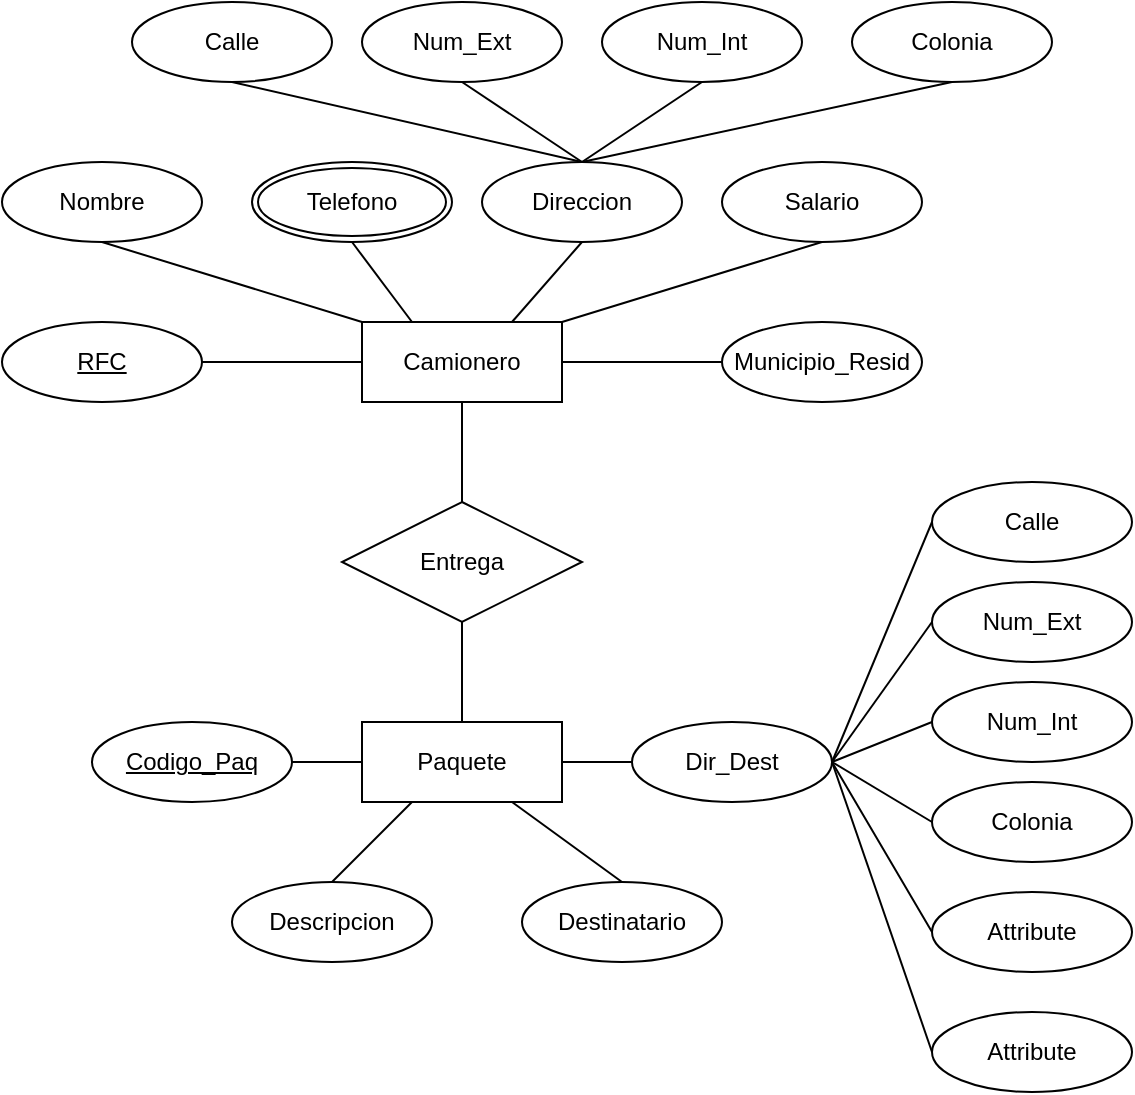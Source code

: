<mxfile version="24.4.4" type="github">
  <diagram name="Page-1" id="F2wObzFkL9Ld8bVrgQpd">
    <mxGraphModel dx="1434" dy="789" grid="1" gridSize="10" guides="1" tooltips="1" connect="1" arrows="1" fold="1" page="1" pageScale="1" pageWidth="850" pageHeight="1100" math="0" shadow="0">
      <root>
        <mxCell id="0" />
        <mxCell id="1" parent="0" />
        <mxCell id="Nc63QevifEA5sTJZHli5-1" value="Paquete" style="whiteSpace=wrap;html=1;align=center;" vertex="1" parent="1">
          <mxGeometry x="375" y="480" width="100" height="40" as="geometry" />
        </mxCell>
        <mxCell id="Nc63QevifEA5sTJZHli5-2" value="Camionero" style="whiteSpace=wrap;html=1;align=center;" vertex="1" parent="1">
          <mxGeometry x="375" y="280" width="100" height="40" as="geometry" />
        </mxCell>
        <mxCell id="Nc63QevifEA5sTJZHli5-3" value="Entrega" style="shape=rhombus;perimeter=rhombusPerimeter;whiteSpace=wrap;html=1;align=center;" vertex="1" parent="1">
          <mxGeometry x="365" y="370" width="120" height="60" as="geometry" />
        </mxCell>
        <mxCell id="Nc63QevifEA5sTJZHli5-4" value="" style="endArrow=none;html=1;rounded=0;exitX=0.5;exitY=0;exitDx=0;exitDy=0;entryX=0.5;entryY=1;entryDx=0;entryDy=0;" edge="1" parent="1" source="Nc63QevifEA5sTJZHli5-1" target="Nc63QevifEA5sTJZHli5-3">
          <mxGeometry relative="1" as="geometry">
            <mxPoint x="340" y="410" as="sourcePoint" />
            <mxPoint x="500" y="410" as="targetPoint" />
          </mxGeometry>
        </mxCell>
        <mxCell id="Nc63QevifEA5sTJZHli5-5" value="" style="endArrow=none;html=1;rounded=0;exitX=0.5;exitY=1;exitDx=0;exitDy=0;entryX=0.5;entryY=0;entryDx=0;entryDy=0;" edge="1" parent="1" source="Nc63QevifEA5sTJZHli5-2" target="Nc63QevifEA5sTJZHli5-3">
          <mxGeometry relative="1" as="geometry">
            <mxPoint x="340" y="410" as="sourcePoint" />
            <mxPoint x="500" y="410" as="targetPoint" />
          </mxGeometry>
        </mxCell>
        <mxCell id="Nc63QevifEA5sTJZHli5-6" value="Municipio_Resid" style="ellipse;whiteSpace=wrap;html=1;align=center;" vertex="1" parent="1">
          <mxGeometry x="555" y="280" width="100" height="40" as="geometry" />
        </mxCell>
        <mxCell id="Nc63QevifEA5sTJZHli5-8" value="Salario" style="ellipse;whiteSpace=wrap;html=1;align=center;" vertex="1" parent="1">
          <mxGeometry x="555" y="200" width="100" height="40" as="geometry" />
        </mxCell>
        <mxCell id="Nc63QevifEA5sTJZHli5-9" value="Direccion" style="ellipse;whiteSpace=wrap;html=1;align=center;" vertex="1" parent="1">
          <mxGeometry x="435" y="200" width="100" height="40" as="geometry" />
        </mxCell>
        <mxCell id="Nc63QevifEA5sTJZHli5-11" value="Nombre" style="ellipse;whiteSpace=wrap;html=1;align=center;" vertex="1" parent="1">
          <mxGeometry x="195" y="200" width="100" height="40" as="geometry" />
        </mxCell>
        <mxCell id="Nc63QevifEA5sTJZHli5-12" value="RFC" style="ellipse;whiteSpace=wrap;html=1;align=center;fontStyle=4;" vertex="1" parent="1">
          <mxGeometry x="195" y="280" width="100" height="40" as="geometry" />
        </mxCell>
        <mxCell id="Nc63QevifEA5sTJZHli5-13" value="Telefono" style="ellipse;shape=doubleEllipse;margin=3;whiteSpace=wrap;html=1;align=center;" vertex="1" parent="1">
          <mxGeometry x="320" y="200" width="100" height="40" as="geometry" />
        </mxCell>
        <mxCell id="Nc63QevifEA5sTJZHli5-14" value="" style="endArrow=none;html=1;rounded=0;exitX=0;exitY=0.5;exitDx=0;exitDy=0;entryX=1;entryY=0.5;entryDx=0;entryDy=0;" edge="1" parent="1" source="Nc63QevifEA5sTJZHli5-6" target="Nc63QevifEA5sTJZHli5-2">
          <mxGeometry relative="1" as="geometry">
            <mxPoint x="340" y="410" as="sourcePoint" />
            <mxPoint x="500" y="410" as="targetPoint" />
          </mxGeometry>
        </mxCell>
        <mxCell id="Nc63QevifEA5sTJZHli5-15" value="" style="endArrow=none;html=1;rounded=0;exitX=0.5;exitY=1;exitDx=0;exitDy=0;entryX=1;entryY=0;entryDx=0;entryDy=0;" edge="1" parent="1" source="Nc63QevifEA5sTJZHli5-8" target="Nc63QevifEA5sTJZHli5-2">
          <mxGeometry relative="1" as="geometry">
            <mxPoint x="340" y="410" as="sourcePoint" />
            <mxPoint x="500" y="410" as="targetPoint" />
          </mxGeometry>
        </mxCell>
        <mxCell id="Nc63QevifEA5sTJZHli5-16" value="" style="endArrow=none;html=1;rounded=0;exitX=0.75;exitY=0;exitDx=0;exitDy=0;entryX=0.5;entryY=1;entryDx=0;entryDy=0;" edge="1" parent="1" source="Nc63QevifEA5sTJZHli5-2" target="Nc63QevifEA5sTJZHli5-9">
          <mxGeometry relative="1" as="geometry">
            <mxPoint x="340" y="410" as="sourcePoint" />
            <mxPoint x="500" y="410" as="targetPoint" />
          </mxGeometry>
        </mxCell>
        <mxCell id="Nc63QevifEA5sTJZHli5-17" value="" style="endArrow=none;html=1;rounded=0;exitX=0.5;exitY=1;exitDx=0;exitDy=0;entryX=0.25;entryY=0;entryDx=0;entryDy=0;" edge="1" parent="1" source="Nc63QevifEA5sTJZHli5-13" target="Nc63QevifEA5sTJZHli5-2">
          <mxGeometry relative="1" as="geometry">
            <mxPoint x="340" y="410" as="sourcePoint" />
            <mxPoint x="500" y="410" as="targetPoint" />
          </mxGeometry>
        </mxCell>
        <mxCell id="Nc63QevifEA5sTJZHli5-18" value="" style="endArrow=none;html=1;rounded=0;exitX=0.5;exitY=1;exitDx=0;exitDy=0;entryX=0;entryY=0;entryDx=0;entryDy=0;" edge="1" parent="1" source="Nc63QevifEA5sTJZHli5-11" target="Nc63QevifEA5sTJZHli5-2">
          <mxGeometry relative="1" as="geometry">
            <mxPoint x="340" y="410" as="sourcePoint" />
            <mxPoint x="500" y="410" as="targetPoint" />
          </mxGeometry>
        </mxCell>
        <mxCell id="Nc63QevifEA5sTJZHli5-19" value="" style="endArrow=none;html=1;rounded=0;exitX=1;exitY=0.5;exitDx=0;exitDy=0;entryX=0;entryY=0.5;entryDx=0;entryDy=0;" edge="1" parent="1" source="Nc63QevifEA5sTJZHli5-12" target="Nc63QevifEA5sTJZHli5-2">
          <mxGeometry relative="1" as="geometry">
            <mxPoint x="340" y="410" as="sourcePoint" />
            <mxPoint x="500" y="410" as="targetPoint" />
          </mxGeometry>
        </mxCell>
        <mxCell id="Nc63QevifEA5sTJZHli5-20" value="Codigo_Paq" style="ellipse;whiteSpace=wrap;html=1;align=center;fontStyle=4;" vertex="1" parent="1">
          <mxGeometry x="240" y="480" width="100" height="40" as="geometry" />
        </mxCell>
        <mxCell id="Nc63QevifEA5sTJZHli5-21" value="Dir_Dest" style="ellipse;whiteSpace=wrap;html=1;align=center;" vertex="1" parent="1">
          <mxGeometry x="510" y="480" width="100" height="40" as="geometry" />
        </mxCell>
        <mxCell id="Nc63QevifEA5sTJZHli5-22" value="Descripcion" style="ellipse;whiteSpace=wrap;html=1;align=center;" vertex="1" parent="1">
          <mxGeometry x="310" y="560" width="100" height="40" as="geometry" />
        </mxCell>
        <mxCell id="Nc63QevifEA5sTJZHli5-23" value="Destinatario" style="ellipse;whiteSpace=wrap;html=1;align=center;" vertex="1" parent="1">
          <mxGeometry x="455" y="560" width="100" height="40" as="geometry" />
        </mxCell>
        <mxCell id="Nc63QevifEA5sTJZHli5-24" value="" style="endArrow=none;html=1;rounded=0;exitX=0.75;exitY=1;exitDx=0;exitDy=0;entryX=0.5;entryY=0;entryDx=0;entryDy=0;" edge="1" parent="1" source="Nc63QevifEA5sTJZHli5-1" target="Nc63QevifEA5sTJZHli5-23">
          <mxGeometry relative="1" as="geometry">
            <mxPoint x="340" y="410" as="sourcePoint" />
            <mxPoint x="500" y="410" as="targetPoint" />
          </mxGeometry>
        </mxCell>
        <mxCell id="Nc63QevifEA5sTJZHli5-25" value="" style="endArrow=none;html=1;rounded=0;exitX=0.5;exitY=0;exitDx=0;exitDy=0;entryX=0.25;entryY=1;entryDx=0;entryDy=0;" edge="1" parent="1" source="Nc63QevifEA5sTJZHli5-22" target="Nc63QevifEA5sTJZHli5-1">
          <mxGeometry relative="1" as="geometry">
            <mxPoint x="340" y="410" as="sourcePoint" />
            <mxPoint x="500" y="410" as="targetPoint" />
          </mxGeometry>
        </mxCell>
        <mxCell id="Nc63QevifEA5sTJZHli5-26" value="" style="endArrow=none;html=1;rounded=0;exitX=1;exitY=0.5;exitDx=0;exitDy=0;entryX=0;entryY=0.5;entryDx=0;entryDy=0;" edge="1" parent="1" source="Nc63QevifEA5sTJZHli5-1" target="Nc63QevifEA5sTJZHli5-21">
          <mxGeometry relative="1" as="geometry">
            <mxPoint x="340" y="410" as="sourcePoint" />
            <mxPoint x="500" y="410" as="targetPoint" />
          </mxGeometry>
        </mxCell>
        <mxCell id="Nc63QevifEA5sTJZHli5-27" value="" style="endArrow=none;html=1;rounded=0;exitX=1;exitY=0.5;exitDx=0;exitDy=0;entryX=0;entryY=0.5;entryDx=0;entryDy=0;" edge="1" parent="1" source="Nc63QevifEA5sTJZHli5-20" target="Nc63QevifEA5sTJZHli5-1">
          <mxGeometry relative="1" as="geometry">
            <mxPoint x="340" y="410" as="sourcePoint" />
            <mxPoint x="500" y="410" as="targetPoint" />
          </mxGeometry>
        </mxCell>
        <mxCell id="Nc63QevifEA5sTJZHli5-28" value="Colonia" style="ellipse;whiteSpace=wrap;html=1;align=center;" vertex="1" parent="1">
          <mxGeometry x="620" y="120" width="100" height="40" as="geometry" />
        </mxCell>
        <mxCell id="Nc63QevifEA5sTJZHli5-29" value="Num_Int" style="ellipse;whiteSpace=wrap;html=1;align=center;" vertex="1" parent="1">
          <mxGeometry x="495" y="120" width="100" height="40" as="geometry" />
        </mxCell>
        <mxCell id="Nc63QevifEA5sTJZHli5-30" value="Num_Ext" style="ellipse;whiteSpace=wrap;html=1;align=center;" vertex="1" parent="1">
          <mxGeometry x="375" y="120" width="100" height="40" as="geometry" />
        </mxCell>
        <mxCell id="Nc63QevifEA5sTJZHli5-31" value="Calle" style="ellipse;whiteSpace=wrap;html=1;align=center;" vertex="1" parent="1">
          <mxGeometry x="260" y="120" width="100" height="40" as="geometry" />
        </mxCell>
        <mxCell id="Nc63QevifEA5sTJZHli5-32" value="" style="endArrow=none;html=1;rounded=0;exitX=0.5;exitY=1;exitDx=0;exitDy=0;entryX=0.5;entryY=0;entryDx=0;entryDy=0;" edge="1" parent="1" source="Nc63QevifEA5sTJZHli5-31" target="Nc63QevifEA5sTJZHli5-9">
          <mxGeometry relative="1" as="geometry">
            <mxPoint x="340" y="410" as="sourcePoint" />
            <mxPoint x="500" y="410" as="targetPoint" />
          </mxGeometry>
        </mxCell>
        <mxCell id="Nc63QevifEA5sTJZHli5-33" value="" style="endArrow=none;html=1;rounded=0;exitX=0.5;exitY=1;exitDx=0;exitDy=0;entryX=0.5;entryY=0;entryDx=0;entryDy=0;" edge="1" parent="1" source="Nc63QevifEA5sTJZHli5-28" target="Nc63QevifEA5sTJZHli5-9">
          <mxGeometry relative="1" as="geometry">
            <mxPoint x="340" y="410" as="sourcePoint" />
            <mxPoint x="500" y="410" as="targetPoint" />
          </mxGeometry>
        </mxCell>
        <mxCell id="Nc63QevifEA5sTJZHli5-34" value="" style="endArrow=none;html=1;rounded=0;exitX=0.5;exitY=1;exitDx=0;exitDy=0;entryX=0.5;entryY=0;entryDx=0;entryDy=0;" edge="1" parent="1" source="Nc63QevifEA5sTJZHli5-29" target="Nc63QevifEA5sTJZHli5-9">
          <mxGeometry relative="1" as="geometry">
            <mxPoint x="340" y="410" as="sourcePoint" />
            <mxPoint x="500" y="410" as="targetPoint" />
          </mxGeometry>
        </mxCell>
        <mxCell id="Nc63QevifEA5sTJZHli5-35" value="" style="endArrow=none;html=1;rounded=0;exitX=0.5;exitY=1;exitDx=0;exitDy=0;entryX=0.5;entryY=0;entryDx=0;entryDy=0;" edge="1" parent="1" source="Nc63QevifEA5sTJZHli5-30" target="Nc63QevifEA5sTJZHli5-9">
          <mxGeometry relative="1" as="geometry">
            <mxPoint x="340" y="410" as="sourcePoint" />
            <mxPoint x="500" y="410" as="targetPoint" />
          </mxGeometry>
        </mxCell>
        <mxCell id="Nc63QevifEA5sTJZHli5-36" value="Colonia" style="ellipse;whiteSpace=wrap;html=1;align=center;" vertex="1" parent="1">
          <mxGeometry x="660" y="510" width="100" height="40" as="geometry" />
        </mxCell>
        <mxCell id="Nc63QevifEA5sTJZHli5-37" value="Num_Int" style="ellipse;whiteSpace=wrap;html=1;align=center;" vertex="1" parent="1">
          <mxGeometry x="660" y="460" width="100" height="40" as="geometry" />
        </mxCell>
        <mxCell id="Nc63QevifEA5sTJZHli5-38" value="Num_Ext" style="ellipse;whiteSpace=wrap;html=1;align=center;" vertex="1" parent="1">
          <mxGeometry x="660" y="410" width="100" height="40" as="geometry" />
        </mxCell>
        <mxCell id="Nc63QevifEA5sTJZHli5-39" value="Calle" style="ellipse;whiteSpace=wrap;html=1;align=center;" vertex="1" parent="1">
          <mxGeometry x="660" y="360" width="100" height="40" as="geometry" />
        </mxCell>
        <mxCell id="Nc63QevifEA5sTJZHli5-40" value="" style="endArrow=none;html=1;rounded=0;entryX=0;entryY=0.5;entryDx=0;entryDy=0;exitX=1;exitY=0.5;exitDx=0;exitDy=0;" edge="1" parent="1" source="Nc63QevifEA5sTJZHli5-21" target="Nc63QevifEA5sTJZHli5-37">
          <mxGeometry relative="1" as="geometry">
            <mxPoint x="290" y="440" as="sourcePoint" />
            <mxPoint x="450" y="440" as="targetPoint" />
          </mxGeometry>
        </mxCell>
        <mxCell id="Nc63QevifEA5sTJZHli5-41" value="" style="endArrow=none;html=1;rounded=0;entryX=0;entryY=0.5;entryDx=0;entryDy=0;exitX=1;exitY=0.5;exitDx=0;exitDy=0;" edge="1" parent="1" source="Nc63QevifEA5sTJZHli5-21" target="Nc63QevifEA5sTJZHli5-38">
          <mxGeometry relative="1" as="geometry">
            <mxPoint x="290" y="440" as="sourcePoint" />
            <mxPoint x="450" y="440" as="targetPoint" />
          </mxGeometry>
        </mxCell>
        <mxCell id="Nc63QevifEA5sTJZHli5-42" value="" style="endArrow=none;html=1;rounded=0;entryX=0;entryY=0.5;entryDx=0;entryDy=0;exitX=1;exitY=0.5;exitDx=0;exitDy=0;" edge="1" parent="1" source="Nc63QevifEA5sTJZHli5-21" target="Nc63QevifEA5sTJZHli5-39">
          <mxGeometry relative="1" as="geometry">
            <mxPoint x="290" y="440" as="sourcePoint" />
            <mxPoint x="450" y="440" as="targetPoint" />
          </mxGeometry>
        </mxCell>
        <mxCell id="Nc63QevifEA5sTJZHli5-44" value="Attribute" style="ellipse;whiteSpace=wrap;html=1;align=center;" vertex="1" parent="1">
          <mxGeometry x="660" y="625" width="100" height="40" as="geometry" />
        </mxCell>
        <mxCell id="Nc63QevifEA5sTJZHli5-45" value="Attribute" style="ellipse;whiteSpace=wrap;html=1;align=center;" vertex="1" parent="1">
          <mxGeometry x="660" y="565" width="100" height="40" as="geometry" />
        </mxCell>
        <mxCell id="Nc63QevifEA5sTJZHli5-46" value="" style="endArrow=none;html=1;rounded=0;entryX=0;entryY=0.5;entryDx=0;entryDy=0;exitX=1;exitY=0.5;exitDx=0;exitDy=0;" edge="1" parent="1" source="Nc63QevifEA5sTJZHli5-21" target="Nc63QevifEA5sTJZHli5-44">
          <mxGeometry relative="1" as="geometry">
            <mxPoint x="290" y="440" as="sourcePoint" />
            <mxPoint x="450" y="440" as="targetPoint" />
          </mxGeometry>
        </mxCell>
        <mxCell id="Nc63QevifEA5sTJZHli5-47" value="" style="endArrow=none;html=1;rounded=0;entryX=0;entryY=0.5;entryDx=0;entryDy=0;exitX=1;exitY=0.5;exitDx=0;exitDy=0;" edge="1" parent="1" source="Nc63QevifEA5sTJZHli5-21" target="Nc63QevifEA5sTJZHli5-45">
          <mxGeometry relative="1" as="geometry">
            <mxPoint x="290" y="440" as="sourcePoint" />
            <mxPoint x="450" y="440" as="targetPoint" />
          </mxGeometry>
        </mxCell>
        <mxCell id="Nc63QevifEA5sTJZHli5-48" value="" style="endArrow=none;html=1;rounded=0;entryX=0;entryY=0.5;entryDx=0;entryDy=0;exitX=1;exitY=0.5;exitDx=0;exitDy=0;" edge="1" parent="1" source="Nc63QevifEA5sTJZHli5-21" target="Nc63QevifEA5sTJZHli5-36">
          <mxGeometry relative="1" as="geometry">
            <mxPoint x="290" y="440" as="sourcePoint" />
            <mxPoint x="450" y="440" as="targetPoint" />
          </mxGeometry>
        </mxCell>
      </root>
    </mxGraphModel>
  </diagram>
</mxfile>
